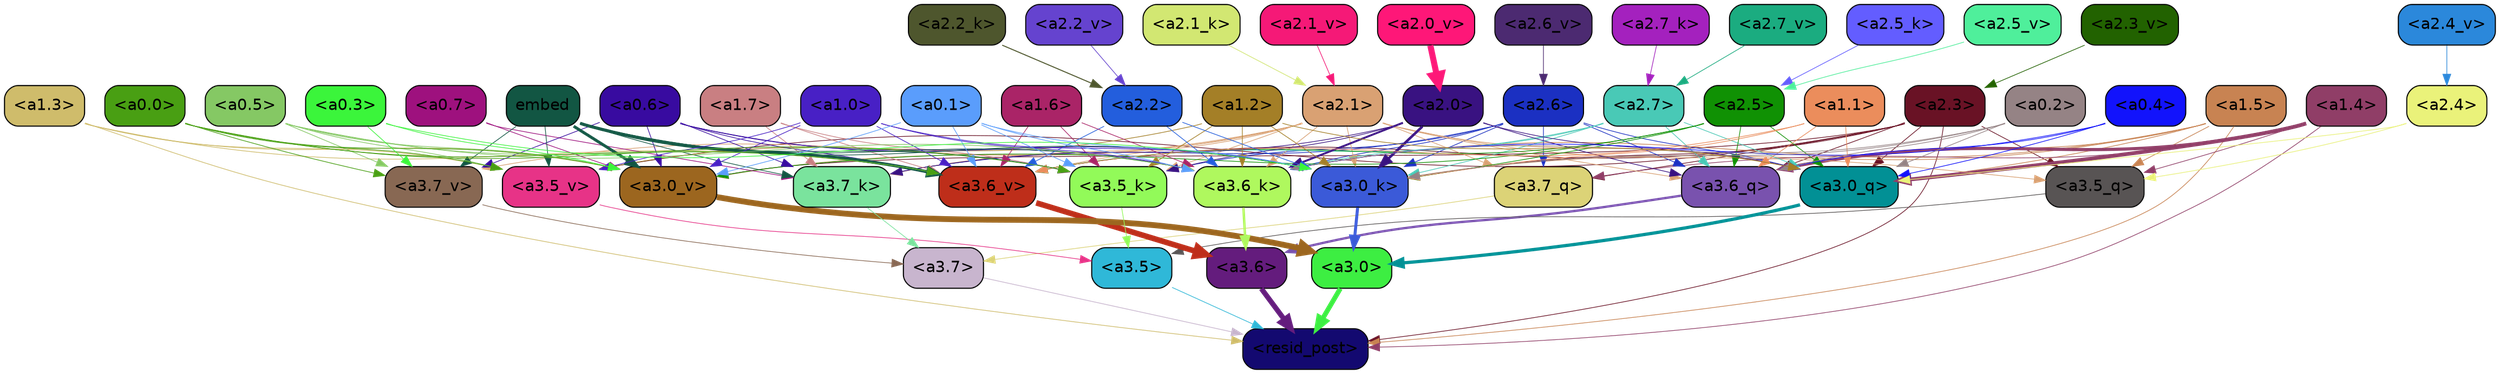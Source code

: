 strict digraph "" {
	graph [bgcolor=transparent,
		layout=dot,
		overlap=false,
		splines=true
	];
	"<a3.7>"	[color=black,
		fillcolor="#c8b5ce",
		fontname=Helvetica,
		shape=box,
		style="filled, rounded"];
	"<resid_post>"	[color=black,
		fillcolor="#130970",
		fontname=Helvetica,
		shape=box,
		style="filled, rounded"];
	"<a3.7>" -> "<resid_post>"	[color="#c8b5ce",
		penwidth=0.6239100098609924];
	"<a3.6>"	[color=black,
		fillcolor="#641c7d",
		fontname=Helvetica,
		shape=box,
		style="filled, rounded"];
	"<a3.6>" -> "<resid_post>"	[color="#641c7d",
		penwidth=4.569062113761902];
	"<a3.5>"	[color=black,
		fillcolor="#2fb8d8",
		fontname=Helvetica,
		shape=box,
		style="filled, rounded"];
	"<a3.5>" -> "<resid_post>"	[color="#2fb8d8",
		penwidth=0.6];
	"<a3.0>"	[color=black,
		fillcolor="#3dee42",
		fontname=Helvetica,
		shape=box,
		style="filled, rounded"];
	"<a3.0>" -> "<resid_post>"	[color="#3dee42",
		penwidth=4.283544182777405];
	"<a2.3>"	[color=black,
		fillcolor="#691225",
		fontname=Helvetica,
		shape=box,
		style="filled, rounded"];
	"<a2.3>" -> "<resid_post>"	[color="#691225",
		penwidth=0.6];
	"<a3.7_q>"	[color=black,
		fillcolor="#dcd377",
		fontname=Helvetica,
		shape=box,
		style="filled, rounded"];
	"<a2.3>" -> "<a3.7_q>"	[color="#691225",
		penwidth=0.6];
	"<a3.6_q>"	[color=black,
		fillcolor="#7952ae",
		fontname=Helvetica,
		shape=box,
		style="filled, rounded"];
	"<a2.3>" -> "<a3.6_q>"	[color="#691225",
		penwidth=0.6];
	"<a3.5_q>"	[color=black,
		fillcolor="#585454",
		fontname=Helvetica,
		shape=box,
		style="filled, rounded"];
	"<a2.3>" -> "<a3.5_q>"	[color="#691225",
		penwidth=0.6];
	"<a3.0_q>"	[color=black,
		fillcolor="#029095",
		fontname=Helvetica,
		shape=box,
		style="filled, rounded"];
	"<a2.3>" -> "<a3.0_q>"	[color="#691225",
		penwidth=0.6];
	"<a3.0_k>"	[color=black,
		fillcolor="#3b5ad8",
		fontname=Helvetica,
		shape=box,
		style="filled, rounded"];
	"<a2.3>" -> "<a3.0_k>"	[color="#691225",
		penwidth=0.6];
	"<a3.6_v>"	[color=black,
		fillcolor="#be2e1a",
		fontname=Helvetica,
		shape=box,
		style="filled, rounded"];
	"<a2.3>" -> "<a3.6_v>"	[color="#691225",
		penwidth=0.6];
	"<a3.5_v>"	[color=black,
		fillcolor="#e73387",
		fontname=Helvetica,
		shape=box,
		style="filled, rounded"];
	"<a2.3>" -> "<a3.5_v>"	[color="#691225",
		penwidth=0.6];
	"<a3.0_v>"	[color=black,
		fillcolor="#9c661f",
		fontname=Helvetica,
		shape=box,
		style="filled, rounded"];
	"<a2.3>" -> "<a3.0_v>"	[color="#691225",
		penwidth=0.6];
	"<a1.5>"	[color=black,
		fillcolor="#c88352",
		fontname=Helvetica,
		shape=box,
		style="filled, rounded"];
	"<a1.5>" -> "<resid_post>"	[color="#c88352",
		penwidth=0.6];
	"<a1.5>" -> "<a3.6_q>"	[color="#c88352",
		penwidth=0.6];
	"<a1.5>" -> "<a3.5_q>"	[color="#c88352",
		penwidth=0.6];
	"<a1.5>" -> "<a3.0_q>"	[color="#c88352",
		penwidth=0.6];
	"<a3.6_k>"	[color=black,
		fillcolor="#aff85e",
		fontname=Helvetica,
		shape=box,
		style="filled, rounded"];
	"<a1.5>" -> "<a3.6_k>"	[color="#c88352",
		penwidth=0.6];
	"<a1.5>" -> "<a3.0_k>"	[color="#c88352",
		penwidth=0.6];
	"<a1.4>"	[color=black,
		fillcolor="#903e67",
		fontname=Helvetica,
		shape=box,
		style="filled, rounded"];
	"<a1.4>" -> "<resid_post>"	[color="#903e67",
		penwidth=0.6];
	"<a1.4>" -> "<a3.7_q>"	[color="#903e67",
		penwidth=0.6];
	"<a1.4>" -> "<a3.6_q>"	[color="#903e67",
		penwidth=2.7536282539367676];
	"<a1.4>" -> "<a3.5_q>"	[color="#903e67",
		penwidth=0.6];
	"<a1.4>" -> "<a3.0_q>"	[color="#903e67",
		penwidth=3.3369133472442627];
	"<a1.3>"	[color=black,
		fillcolor="#cfbc6b",
		fontname=Helvetica,
		shape=box,
		style="filled, rounded"];
	"<a1.3>" -> "<resid_post>"	[color="#cfbc6b",
		penwidth=0.6];
	"<a1.3>" -> "<a3.6_v>"	[color="#cfbc6b",
		penwidth=0.6];
	"<a1.3>" -> "<a3.5_v>"	[color="#cfbc6b",
		penwidth=0.6];
	"<a1.3>" -> "<a3.0_v>"	[color="#cfbc6b",
		penwidth=0.6];
	"<a3.7_q>" -> "<a3.7>"	[color="#dcd377",
		penwidth=0.6];
	"<a3.6_q>" -> "<a3.6>"	[color="#7952ae",
		penwidth=2.0344843566417694];
	"<a3.5_q>" -> "<a3.5>"	[color="#585454",
		penwidth=0.6];
	"<a3.0_q>" -> "<a3.0>"	[color="#029095",
		penwidth=2.863015294075012];
	"<a3.7_k>"	[color=black,
		fillcolor="#7ae39d",
		fontname=Helvetica,
		shape=box,
		style="filled, rounded"];
	"<a3.7_k>" -> "<a3.7>"	[color="#7ae39d",
		penwidth=0.6];
	"<a3.6_k>" -> "<a3.6>"	[color="#aff85e",
		penwidth=2.1770318150520325];
	"<a3.5_k>"	[color=black,
		fillcolor="#92fa59",
		fontname=Helvetica,
		shape=box,
		style="filled, rounded"];
	"<a3.5_k>" -> "<a3.5>"	[color="#92fa59",
		penwidth=0.6];
	"<a3.0_k>" -> "<a3.0>"	[color="#3b5ad8",
		penwidth=2.6323853135108948];
	"<a3.7_v>"	[color=black,
		fillcolor="#886853",
		fontname=Helvetica,
		shape=box,
		style="filled, rounded"];
	"<a3.7_v>" -> "<a3.7>"	[color="#886853",
		penwidth=0.6];
	"<a3.6_v>" -> "<a3.6>"	[color="#be2e1a",
		penwidth=4.972373723983765];
	"<a3.5_v>" -> "<a3.5>"	[color="#e73387",
		penwidth=0.6];
	"<a3.0_v>" -> "<a3.0>"	[color="#9c661f",
		penwidth=5.1638524532318115];
	"<a2.6>"	[color=black,
		fillcolor="#1b30c2",
		fontname=Helvetica,
		shape=box,
		style="filled, rounded"];
	"<a2.6>" -> "<a3.7_q>"	[color="#1b30c2",
		penwidth=0.6];
	"<a2.6>" -> "<a3.6_q>"	[color="#1b30c2",
		penwidth=0.6];
	"<a2.6>" -> "<a3.0_q>"	[color="#1b30c2",
		penwidth=0.6];
	"<a2.6>" -> "<a3.7_k>"	[color="#1b30c2",
		penwidth=0.6];
	"<a2.6>" -> "<a3.6_k>"	[color="#1b30c2",
		penwidth=0.6];
	"<a2.6>" -> "<a3.5_k>"	[color="#1b30c2",
		penwidth=0.6];
	"<a2.6>" -> "<a3.0_k>"	[color="#1b30c2",
		penwidth=0.6];
	"<a2.1>"	[color=black,
		fillcolor="#d9a173",
		fontname=Helvetica,
		shape=box,
		style="filled, rounded"];
	"<a2.1>" -> "<a3.7_q>"	[color="#d9a173",
		penwidth=0.6];
	"<a2.1>" -> "<a3.6_q>"	[color="#d9a173",
		penwidth=0.6];
	"<a2.1>" -> "<a3.5_q>"	[color="#d9a173",
		penwidth=0.6];
	"<a2.1>" -> "<a3.0_q>"	[color="#d9a173",
		penwidth=0.6];
	"<a2.1>" -> "<a3.7_k>"	[color="#d9a173",
		penwidth=0.6];
	"<a2.1>" -> "<a3.6_k>"	[color="#d9a173",
		penwidth=0.6];
	"<a2.1>" -> "<a3.5_k>"	[color="#d9a173",
		penwidth=0.6];
	"<a2.1>" -> "<a3.0_k>"	[color="#d9a173",
		penwidth=0.6];
	"<a2.1>" -> "<a3.7_v>"	[color="#d9a173",
		penwidth=0.6];
	"<a2.1>" -> "<a3.6_v>"	[color="#d9a173",
		penwidth=0.6];
	"<a2.1>" -> "<a3.0_v>"	[color="#d9a173",
		penwidth=0.6];
	"<a2.7>"	[color=black,
		fillcolor="#49c9b6",
		fontname=Helvetica,
		shape=box,
		style="filled, rounded"];
	"<a2.7>" -> "<a3.6_q>"	[color="#49c9b6",
		penwidth=0.6];
	"<a2.7>" -> "<a3.0_q>"	[color="#49c9b6",
		penwidth=0.6];
	"<a2.7>" -> "<a3.6_k>"	[color="#49c9b6",
		penwidth=0.6];
	"<a2.7>" -> "<a3.0_k>"	[color="#49c9b6",
		penwidth=0.6];
	"<a2.7>" -> "<a3.6_v>"	[color="#49c9b6",
		penwidth=0.6];
	"<a2.5>"	[color=black,
		fillcolor="#109104",
		fontname=Helvetica,
		shape=box,
		style="filled, rounded"];
	"<a2.5>" -> "<a3.6_q>"	[color="#109104",
		penwidth=0.6];
	"<a2.5>" -> "<a3.0_q>"	[color="#109104",
		penwidth=0.6];
	"<a2.5>" -> "<a3.0_k>"	[color="#109104",
		penwidth=0.6];
	"<a2.5>" -> "<a3.6_v>"	[color="#109104",
		penwidth=0.6];
	"<a2.5>" -> "<a3.0_v>"	[color="#109104",
		penwidth=0.6];
	"<a2.0>"	[color=black,
		fillcolor="#391281",
		fontname=Helvetica,
		shape=box,
		style="filled, rounded"];
	"<a2.0>" -> "<a3.6_q>"	[color="#391281",
		penwidth=0.6];
	"<a2.0>" -> "<a3.0_q>"	[color="#391281",
		penwidth=0.6];
	"<a2.0>" -> "<a3.7_k>"	[color="#391281",
		penwidth=0.6];
	"<a2.0>" -> "<a3.6_k>"	[color="#391281",
		penwidth=1.7047871947288513];
	"<a2.0>" -> "<a3.5_k>"	[color="#391281",
		penwidth=0.6];
	"<a2.0>" -> "<a3.0_k>"	[color="#391281",
		penwidth=2.239806979894638];
	"<a1.1>"	[color=black,
		fillcolor="#eb8d5c",
		fontname=Helvetica,
		shape=box,
		style="filled, rounded"];
	"<a1.1>" -> "<a3.6_q>"	[color="#eb8d5c",
		penwidth=0.6];
	"<a1.1>" -> "<a3.0_q>"	[color="#eb8d5c",
		penwidth=0.6];
	"<a1.1>" -> "<a3.0_k>"	[color="#eb8d5c",
		penwidth=0.6];
	"<a1.1>" -> "<a3.6_v>"	[color="#eb8d5c",
		penwidth=0.6];
	"<a0.4>"	[color=black,
		fillcolor="#1213fc",
		fontname=Helvetica,
		shape=box,
		style="filled, rounded"];
	"<a0.4>" -> "<a3.6_q>"	[color="#1213fc",
		penwidth=0.6];
	"<a0.4>" -> "<a3.0_q>"	[color="#1213fc",
		penwidth=0.6];
	"<a0.4>" -> "<a3.6_k>"	[color="#1213fc",
		penwidth=0.6];
	"<a0.2>"	[color=black,
		fillcolor="#958385",
		fontname=Helvetica,
		shape=box,
		style="filled, rounded"];
	"<a0.2>" -> "<a3.6_q>"	[color="#958385",
		penwidth=0.6];
	"<a0.2>" -> "<a3.0_q>"	[color="#958385",
		penwidth=0.6];
	"<a0.2>" -> "<a3.6_k>"	[color="#958385",
		penwidth=0.6];
	"<a0.2>" -> "<a3.0_k>"	[color="#958385",
		penwidth=0.6];
	"<a2.4>"	[color=black,
		fillcolor="#eaf27a",
		fontname=Helvetica,
		shape=box,
		style="filled, rounded"];
	"<a2.4>" -> "<a3.5_q>"	[color="#eaf27a",
		penwidth=0.6];
	"<a2.4>" -> "<a3.0_q>"	[color="#eaf27a",
		penwidth=0.6];
	"<a1.2>"	[color=black,
		fillcolor="#a47f27",
		fontname=Helvetica,
		shape=box,
		style="filled, rounded"];
	"<a1.2>" -> "<a3.0_q>"	[color="#a47f27",
		penwidth=0.6];
	"<a1.2>" -> "<a3.6_k>"	[color="#a47f27",
		penwidth=0.6];
	"<a1.2>" -> "<a3.5_k>"	[color="#a47f27",
		penwidth=0.6];
	"<a1.2>" -> "<a3.0_k>"	[color="#a47f27",
		penwidth=0.6];
	"<a1.2>" -> "<a3.5_v>"	[color="#a47f27",
		penwidth=0.6];
	"<a1.7>"	[color=black,
		fillcolor="#c97f82",
		fontname=Helvetica,
		shape=box,
		style="filled, rounded"];
	"<a1.7>" -> "<a3.7_k>"	[color="#c97f82",
		penwidth=0.6];
	"<a1.7>" -> "<a3.5_k>"	[color="#c97f82",
		penwidth=0.6];
	"<a1.7>" -> "<a3.6_v>"	[color="#c97f82",
		penwidth=0.6];
	"<a0.7>"	[color=black,
		fillcolor="#9e117e",
		fontname=Helvetica,
		shape=box,
		style="filled, rounded"];
	"<a0.7>" -> "<a3.7_k>"	[color="#9e117e",
		penwidth=0.6];
	"<a0.7>" -> "<a3.0_v>"	[color="#9e117e",
		penwidth=0.6];
	"<a0.6>"	[color=black,
		fillcolor="#380ba0",
		fontname=Helvetica,
		shape=box,
		style="filled, rounded"];
	"<a0.6>" -> "<a3.7_k>"	[color="#380ba0",
		penwidth=0.6];
	"<a0.6>" -> "<a3.6_k>"	[color="#380ba0",
		penwidth=0.6];
	"<a0.6>" -> "<a3.0_k>"	[color="#380ba0",
		penwidth=0.6];
	"<a0.6>" -> "<a3.7_v>"	[color="#380ba0",
		penwidth=0.6];
	"<a0.6>" -> "<a3.6_v>"	[color="#380ba0",
		penwidth=0.6];
	"<a0.6>" -> "<a3.0_v>"	[color="#380ba0",
		penwidth=0.6];
	embed	[color=black,
		fillcolor="#125643",
		fontname=Helvetica,
		shape=box,
		style="filled, rounded"];
	embed -> "<a3.7_k>"	[color="#125643",
		penwidth=0.6];
	embed -> "<a3.6_k>"	[color="#125643",
		penwidth=0.6];
	embed -> "<a3.5_k>"	[color="#125643",
		penwidth=0.6];
	embed -> "<a3.0_k>"	[color="#125643",
		penwidth=0.6];
	embed -> "<a3.7_v>"	[color="#125643",
		penwidth=0.6];
	embed -> "<a3.6_v>"	[color="#125643",
		penwidth=2.7369276881217957];
	embed -> "<a3.5_v>"	[color="#125643",
		penwidth=0.6];
	embed -> "<a3.0_v>"	[color="#125643",
		penwidth=2.5778204202651978];
	"<a2.2>"	[color=black,
		fillcolor="#235edd",
		fontname=Helvetica,
		shape=box,
		style="filled, rounded"];
	"<a2.2>" -> "<a3.6_k>"	[color="#235edd",
		penwidth=0.6];
	"<a2.2>" -> "<a3.0_k>"	[color="#235edd",
		penwidth=0.6];
	"<a2.2>" -> "<a3.6_v>"	[color="#235edd",
		penwidth=0.6];
	"<a1.6>"	[color=black,
		fillcolor="#aa2467",
		fontname=Helvetica,
		shape=box,
		style="filled, rounded"];
	"<a1.6>" -> "<a3.6_k>"	[color="#aa2467",
		penwidth=0.6];
	"<a1.6>" -> "<a3.5_k>"	[color="#aa2467",
		penwidth=0.6];
	"<a1.6>" -> "<a3.6_v>"	[color="#aa2467",
		penwidth=0.6];
	"<a1.0>"	[color=black,
		fillcolor="#4820c5",
		fontname=Helvetica,
		shape=box,
		style="filled, rounded"];
	"<a1.0>" -> "<a3.6_k>"	[color="#4820c5",
		penwidth=0.6];
	"<a1.0>" -> "<a3.0_k>"	[color="#4820c5",
		penwidth=0.6];
	"<a1.0>" -> "<a3.6_v>"	[color="#4820c5",
		penwidth=0.6];
	"<a1.0>" -> "<a3.5_v>"	[color="#4820c5",
		penwidth=0.6];
	"<a1.0>" -> "<a3.0_v>"	[color="#4820c5",
		penwidth=0.6];
	"<a0.5>"	[color=black,
		fillcolor="#85c864",
		fontname=Helvetica,
		shape=box,
		style="filled, rounded"];
	"<a0.5>" -> "<a3.6_k>"	[color="#85c864",
		penwidth=0.6];
	"<a0.5>" -> "<a3.7_v>"	[color="#85c864",
		penwidth=0.6];
	"<a0.5>" -> "<a3.6_v>"	[color="#85c864",
		penwidth=0.6];
	"<a0.5>" -> "<a3.5_v>"	[color="#85c864",
		penwidth=0.6];
	"<a0.5>" -> "<a3.0_v>"	[color="#85c864",
		penwidth=0.6];
	"<a0.1>"	[color=black,
		fillcolor="#5a9dfc",
		fontname=Helvetica,
		shape=box,
		style="filled, rounded"];
	"<a0.1>" -> "<a3.6_k>"	[color="#5a9dfc",
		penwidth=0.6];
	"<a0.1>" -> "<a3.5_k>"	[color="#5a9dfc",
		penwidth=0.6];
	"<a0.1>" -> "<a3.0_k>"	[color="#5a9dfc",
		penwidth=0.6];
	"<a0.1>" -> "<a3.6_v>"	[color="#5a9dfc",
		penwidth=0.6];
	"<a0.1>" -> "<a3.0_v>"	[color="#5a9dfc",
		penwidth=0.6];
	"<a0.0>"	[color=black,
		fillcolor="#499f13",
		fontname=Helvetica,
		shape=box,
		style="filled, rounded"];
	"<a0.0>" -> "<a3.5_k>"	[color="#499f13",
		penwidth=0.6];
	"<a0.0>" -> "<a3.7_v>"	[color="#499f13",
		penwidth=0.6];
	"<a0.0>" -> "<a3.6_v>"	[color="#499f13",
		penwidth=0.6];
	"<a0.0>" -> "<a3.5_v>"	[color="#499f13",
		penwidth=0.6];
	"<a0.0>" -> "<a3.0_v>"	[color="#499f13",
		penwidth=0.6];
	"<a0.3>"	[color=black,
		fillcolor="#3bf53b",
		fontname=Helvetica,
		shape=box,
		style="filled, rounded"];
	"<a0.3>" -> "<a3.0_k>"	[color="#3bf53b",
		penwidth=0.6];
	"<a0.3>" -> "<a3.7_v>"	[color="#3bf53b",
		penwidth=0.6];
	"<a0.3>" -> "<a3.0_v>"	[color="#3bf53b",
		penwidth=0.6];
	"<a2.7_k>"	[color=black,
		fillcolor="#a421be",
		fontname=Helvetica,
		shape=box,
		style="filled, rounded"];
	"<a2.7_k>" -> "<a2.7>"	[color="#a421be",
		penwidth=0.6];
	"<a2.5_k>"	[color=black,
		fillcolor="#635dff",
		fontname=Helvetica,
		shape=box,
		style="filled, rounded"];
	"<a2.5_k>" -> "<a2.5>"	[color="#635dff",
		penwidth=0.6];
	"<a2.2_k>"	[color=black,
		fillcolor="#4e562d",
		fontname=Helvetica,
		shape=box,
		style="filled, rounded"];
	"<a2.2_k>" -> "<a2.2>"	[color="#4e562d",
		penwidth=0.8810110092163086];
	"<a2.1_k>"	[color=black,
		fillcolor="#d2e772",
		fontname=Helvetica,
		shape=box,
		style="filled, rounded"];
	"<a2.1_k>" -> "<a2.1>"	[color="#d2e772",
		penwidth=0.6];
	"<a2.7_v>"	[color=black,
		fillcolor="#1bac80",
		fontname=Helvetica,
		shape=box,
		style="filled, rounded"];
	"<a2.7_v>" -> "<a2.7>"	[color="#1bac80",
		penwidth=0.6];
	"<a2.6_v>"	[color=black,
		fillcolor="#4c2a71",
		fontname=Helvetica,
		shape=box,
		style="filled, rounded"];
	"<a2.6_v>" -> "<a2.6>"	[color="#4c2a71",
		penwidth=0.6];
	"<a2.5_v>"	[color=black,
		fillcolor="#4fef9b",
		fontname=Helvetica,
		shape=box,
		style="filled, rounded"];
	"<a2.5_v>" -> "<a2.5>"	[color="#4fef9b",
		penwidth=0.6];
	"<a2.4_v>"	[color=black,
		fillcolor="#2b88db",
		fontname=Helvetica,
		shape=box,
		style="filled, rounded"];
	"<a2.4_v>" -> "<a2.4>"	[color="#2b88db",
		penwidth=0.6];
	"<a2.3_v>"	[color=black,
		fillcolor="#226200",
		fontname=Helvetica,
		shape=box,
		style="filled, rounded"];
	"<a2.3_v>" -> "<a2.3>"	[color="#226200",
		penwidth=0.6];
	"<a2.2_v>"	[color=black,
		fillcolor="#6543cf",
		fontname=Helvetica,
		shape=box,
		style="filled, rounded"];
	"<a2.2_v>" -> "<a2.2>"	[color="#6543cf",
		penwidth=0.6];
	"<a2.1_v>"	[color=black,
		fillcolor="#f51977",
		fontname=Helvetica,
		shape=box,
		style="filled, rounded"];
	"<a2.1_v>" -> "<a2.1>"	[color="#f51977",
		penwidth=0.6];
	"<a2.0_v>"	[color=black,
		fillcolor="#fe1778",
		fontname=Helvetica,
		shape=box,
		style="filled, rounded"];
	"<a2.0_v>" -> "<a2.0>"	[color="#fe1778",
		penwidth=5.395828627049923];
}

